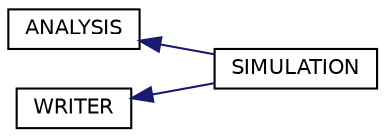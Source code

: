 digraph "Graphical Class Hierarchy"
{
 // LATEX_PDF_SIZE
  edge [fontname="Helvetica",fontsize="10",labelfontname="Helvetica",labelfontsize="10"];
  node [fontname="Helvetica",fontsize="10",shape=record];
  rankdir="LR";
  Node10 [label="ANALYSIS",height=0.2,width=0.4,color="black", fillcolor="white", style="filled",URL="$classquanTest_1_1analysis_1_1ANALYSIS.html",tooltip=" "];
  Node10 -> Node1 [dir="back",color="midnightblue",fontsize="10",style="solid",fontname="Helvetica"];
  Node1 [label="SIMULATION",height=0.2,width=0.4,color="black", fillcolor="white", style="filled",URL="$classquanTest_1_1simulation_1_1SIMULATION.html",tooltip=" "];
  Node0 [label="WRITER",height=0.2,width=0.4,color="black", fillcolor="white", style="filled",URL="$classquanTest_1_1writer_1_1WRITER.html",tooltip=" "];
  Node0 -> Node1 [dir="back",color="midnightblue",fontsize="10",style="solid",fontname="Helvetica"];
}
